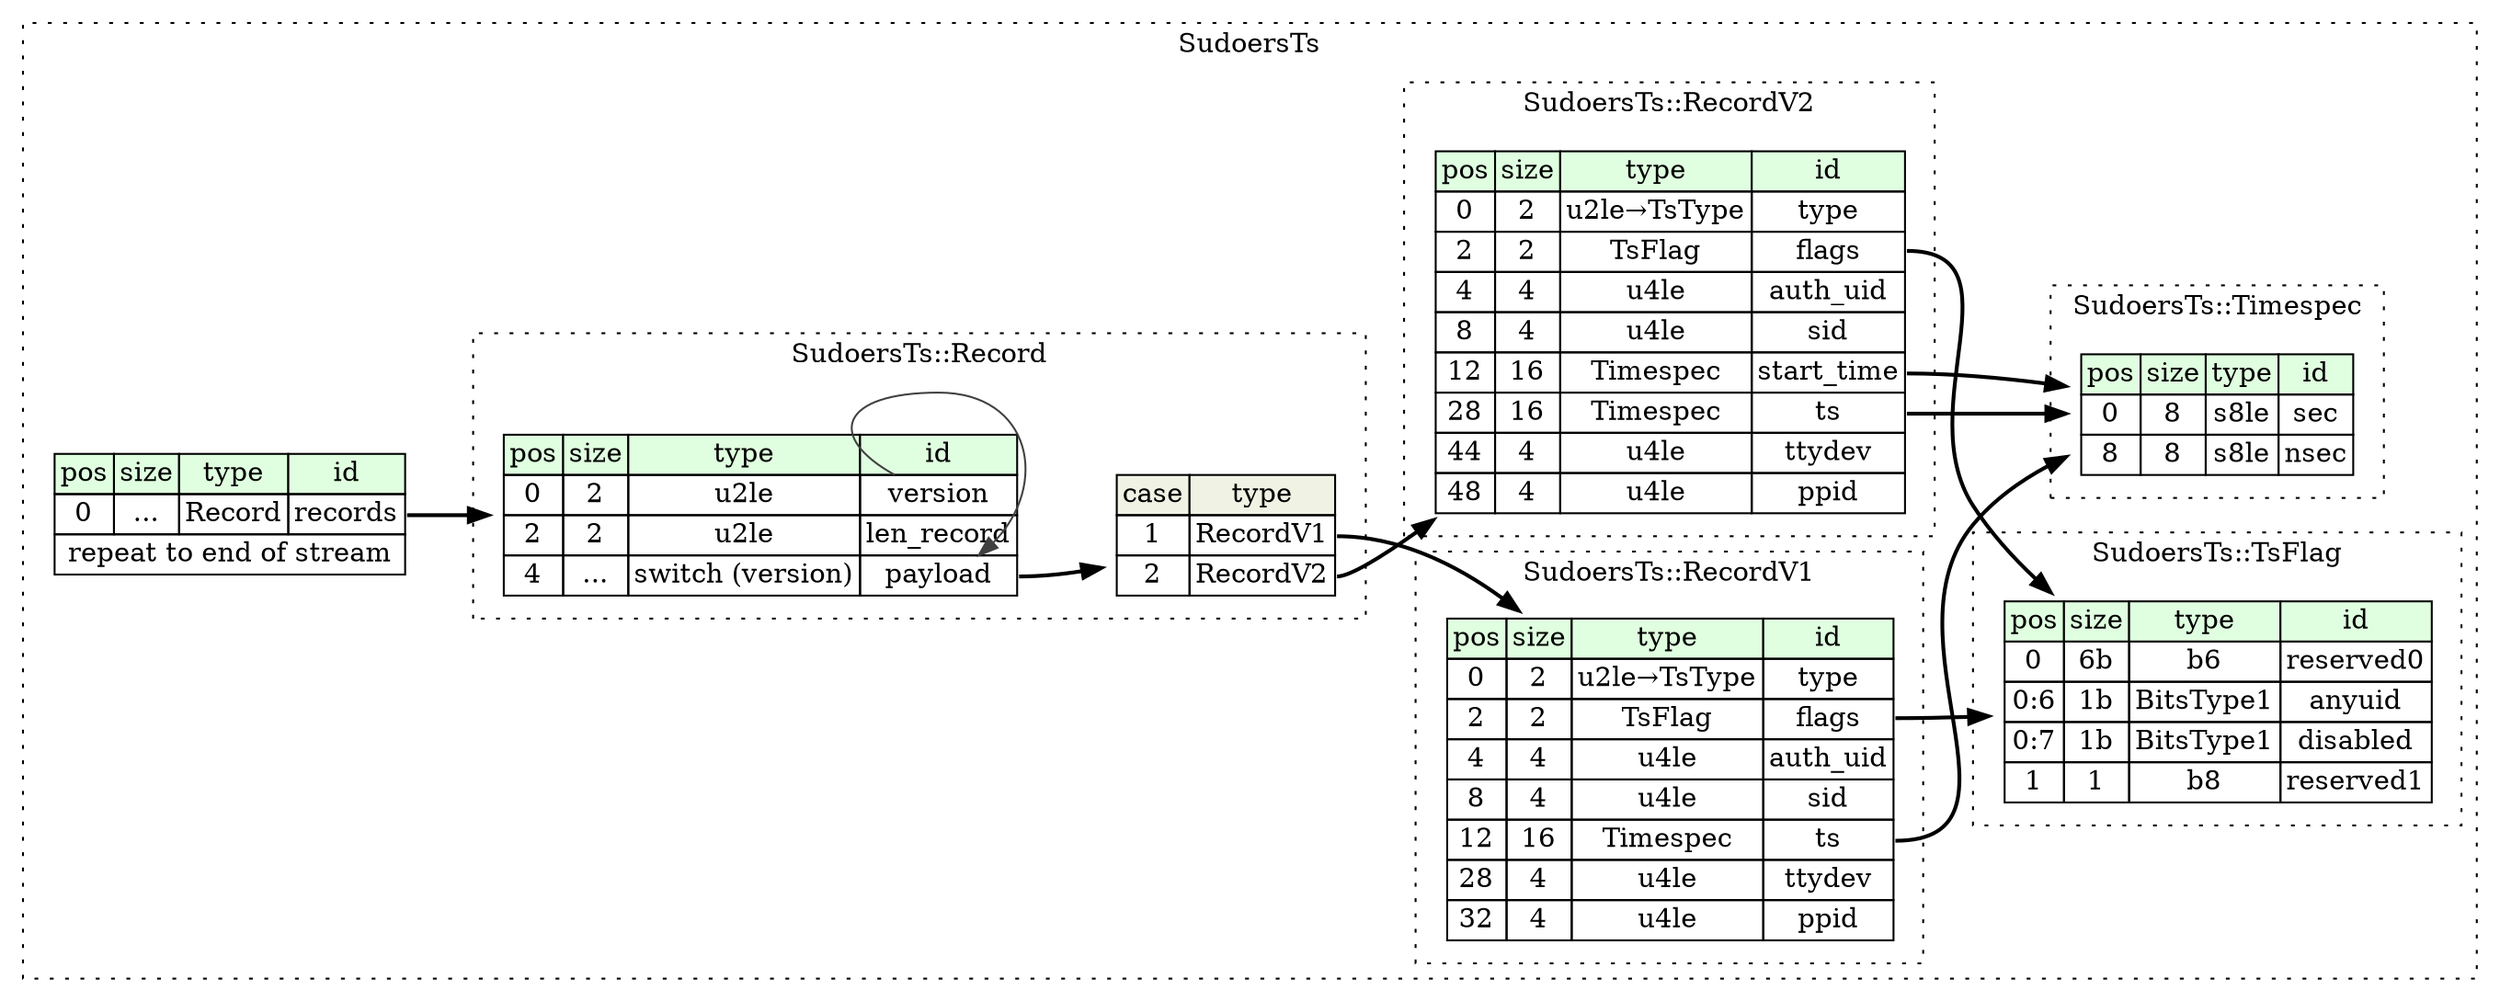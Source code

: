 digraph {
	rankdir=LR;
	node [shape=plaintext];
	subgraph cluster__sudoers_ts {
		label="SudoersTs";
		graph[style=dotted];

		sudoers_ts__seq [label=<<TABLE BORDER="0" CELLBORDER="1" CELLSPACING="0">
			<TR><TD BGCOLOR="#E0FFE0">pos</TD><TD BGCOLOR="#E0FFE0">size</TD><TD BGCOLOR="#E0FFE0">type</TD><TD BGCOLOR="#E0FFE0">id</TD></TR>
			<TR><TD PORT="records_pos">0</TD><TD PORT="records_size">...</TD><TD>Record</TD><TD PORT="records_type">records</TD></TR>
			<TR><TD COLSPAN="4" PORT="records__repeat">repeat to end of stream</TD></TR>
		</TABLE>>];
		subgraph cluster__record_v2 {
			label="SudoersTs::RecordV2";
			graph[style=dotted];

			record_v2__seq [label=<<TABLE BORDER="0" CELLBORDER="1" CELLSPACING="0">
				<TR><TD BGCOLOR="#E0FFE0">pos</TD><TD BGCOLOR="#E0FFE0">size</TD><TD BGCOLOR="#E0FFE0">type</TD><TD BGCOLOR="#E0FFE0">id</TD></TR>
				<TR><TD PORT="type_pos">0</TD><TD PORT="type_size">2</TD><TD>u2le→TsType</TD><TD PORT="type_type">type</TD></TR>
				<TR><TD PORT="flags_pos">2</TD><TD PORT="flags_size">2</TD><TD>TsFlag</TD><TD PORT="flags_type">flags</TD></TR>
				<TR><TD PORT="auth_uid_pos">4</TD><TD PORT="auth_uid_size">4</TD><TD>u4le</TD><TD PORT="auth_uid_type">auth_uid</TD></TR>
				<TR><TD PORT="sid_pos">8</TD><TD PORT="sid_size">4</TD><TD>u4le</TD><TD PORT="sid_type">sid</TD></TR>
				<TR><TD PORT="start_time_pos">12</TD><TD PORT="start_time_size">16</TD><TD>Timespec</TD><TD PORT="start_time_type">start_time</TD></TR>
				<TR><TD PORT="ts_pos">28</TD><TD PORT="ts_size">16</TD><TD>Timespec</TD><TD PORT="ts_type">ts</TD></TR>
				<TR><TD PORT="ttydev_pos">44</TD><TD PORT="ttydev_size">4</TD><TD>u4le</TD><TD PORT="ttydev_type">ttydev</TD></TR>
				<TR><TD PORT="ppid_pos">48</TD><TD PORT="ppid_size">4</TD><TD>u4le</TD><TD PORT="ppid_type">ppid</TD></TR>
			</TABLE>>];
		}
		subgraph cluster__ts_flag {
			label="SudoersTs::TsFlag";
			graph[style=dotted];

			ts_flag__seq [label=<<TABLE BORDER="0" CELLBORDER="1" CELLSPACING="0">
				<TR><TD BGCOLOR="#E0FFE0">pos</TD><TD BGCOLOR="#E0FFE0">size</TD><TD BGCOLOR="#E0FFE0">type</TD><TD BGCOLOR="#E0FFE0">id</TD></TR>
				<TR><TD PORT="reserved0_pos">0</TD><TD PORT="reserved0_size">6b</TD><TD>b6</TD><TD PORT="reserved0_type">reserved0</TD></TR>
				<TR><TD PORT="anyuid_pos">0:6</TD><TD PORT="anyuid_size">1b</TD><TD>BitsType1</TD><TD PORT="anyuid_type">anyuid</TD></TR>
				<TR><TD PORT="disabled_pos">0:7</TD><TD PORT="disabled_size">1b</TD><TD>BitsType1</TD><TD PORT="disabled_type">disabled</TD></TR>
				<TR><TD PORT="reserved1_pos">1</TD><TD PORT="reserved1_size">1</TD><TD>b8</TD><TD PORT="reserved1_type">reserved1</TD></TR>
			</TABLE>>];
		}
		subgraph cluster__record_v1 {
			label="SudoersTs::RecordV1";
			graph[style=dotted];

			record_v1__seq [label=<<TABLE BORDER="0" CELLBORDER="1" CELLSPACING="0">
				<TR><TD BGCOLOR="#E0FFE0">pos</TD><TD BGCOLOR="#E0FFE0">size</TD><TD BGCOLOR="#E0FFE0">type</TD><TD BGCOLOR="#E0FFE0">id</TD></TR>
				<TR><TD PORT="type_pos">0</TD><TD PORT="type_size">2</TD><TD>u2le→TsType</TD><TD PORT="type_type">type</TD></TR>
				<TR><TD PORT="flags_pos">2</TD><TD PORT="flags_size">2</TD><TD>TsFlag</TD><TD PORT="flags_type">flags</TD></TR>
				<TR><TD PORT="auth_uid_pos">4</TD><TD PORT="auth_uid_size">4</TD><TD>u4le</TD><TD PORT="auth_uid_type">auth_uid</TD></TR>
				<TR><TD PORT="sid_pos">8</TD><TD PORT="sid_size">4</TD><TD>u4le</TD><TD PORT="sid_type">sid</TD></TR>
				<TR><TD PORT="ts_pos">12</TD><TD PORT="ts_size">16</TD><TD>Timespec</TD><TD PORT="ts_type">ts</TD></TR>
				<TR><TD PORT="ttydev_pos">28</TD><TD PORT="ttydev_size">4</TD><TD>u4le</TD><TD PORT="ttydev_type">ttydev</TD></TR>
				<TR><TD PORT="ppid_pos">32</TD><TD PORT="ppid_size">4</TD><TD>u4le</TD><TD PORT="ppid_type">ppid</TD></TR>
			</TABLE>>];
		}
		subgraph cluster__timespec {
			label="SudoersTs::Timespec";
			graph[style=dotted];

			timespec__seq [label=<<TABLE BORDER="0" CELLBORDER="1" CELLSPACING="0">
				<TR><TD BGCOLOR="#E0FFE0">pos</TD><TD BGCOLOR="#E0FFE0">size</TD><TD BGCOLOR="#E0FFE0">type</TD><TD BGCOLOR="#E0FFE0">id</TD></TR>
				<TR><TD PORT="sec_pos">0</TD><TD PORT="sec_size">8</TD><TD>s8le</TD><TD PORT="sec_type">sec</TD></TR>
				<TR><TD PORT="nsec_pos">8</TD><TD PORT="nsec_size">8</TD><TD>s8le</TD><TD PORT="nsec_type">nsec</TD></TR>
			</TABLE>>];
		}
		subgraph cluster__record {
			label="SudoersTs::Record";
			graph[style=dotted];

			record__seq [label=<<TABLE BORDER="0" CELLBORDER="1" CELLSPACING="0">
				<TR><TD BGCOLOR="#E0FFE0">pos</TD><TD BGCOLOR="#E0FFE0">size</TD><TD BGCOLOR="#E0FFE0">type</TD><TD BGCOLOR="#E0FFE0">id</TD></TR>
				<TR><TD PORT="version_pos">0</TD><TD PORT="version_size">2</TD><TD>u2le</TD><TD PORT="version_type">version</TD></TR>
				<TR><TD PORT="len_record_pos">2</TD><TD PORT="len_record_size">2</TD><TD>u2le</TD><TD PORT="len_record_type">len_record</TD></TR>
				<TR><TD PORT="payload_pos">4</TD><TD PORT="payload_size">...</TD><TD>switch (version)</TD><TD PORT="payload_type">payload</TD></TR>
			</TABLE>>];
record__seq_payload_switch [label=<<TABLE BORDER="0" CELLBORDER="1" CELLSPACING="0">
	<TR><TD BGCOLOR="#F0F2E4">case</TD><TD BGCOLOR="#F0F2E4">type</TD></TR>
	<TR><TD>1</TD><TD PORT="case0">RecordV1</TD></TR>
	<TR><TD>2</TD><TD PORT="case1">RecordV2</TD></TR>
</TABLE>>];
		}
	}
	sudoers_ts__seq:records_type -> record__seq [style=bold];
	record_v2__seq:flags_type -> ts_flag__seq [style=bold];
	record_v2__seq:start_time_type -> timespec__seq [style=bold];
	record_v2__seq:ts_type -> timespec__seq [style=bold];
	record_v1__seq:flags_type -> ts_flag__seq [style=bold];
	record_v1__seq:ts_type -> timespec__seq [style=bold];
	record__seq:payload_type -> record__seq_payload_switch [style=bold];
	record__seq_payload_switch:case0 -> record_v1__seq [style=bold];
	record__seq_payload_switch:case1 -> record_v2__seq [style=bold];
	record__seq:version_type -> record__seq:payload_type [color="#404040"];
}
